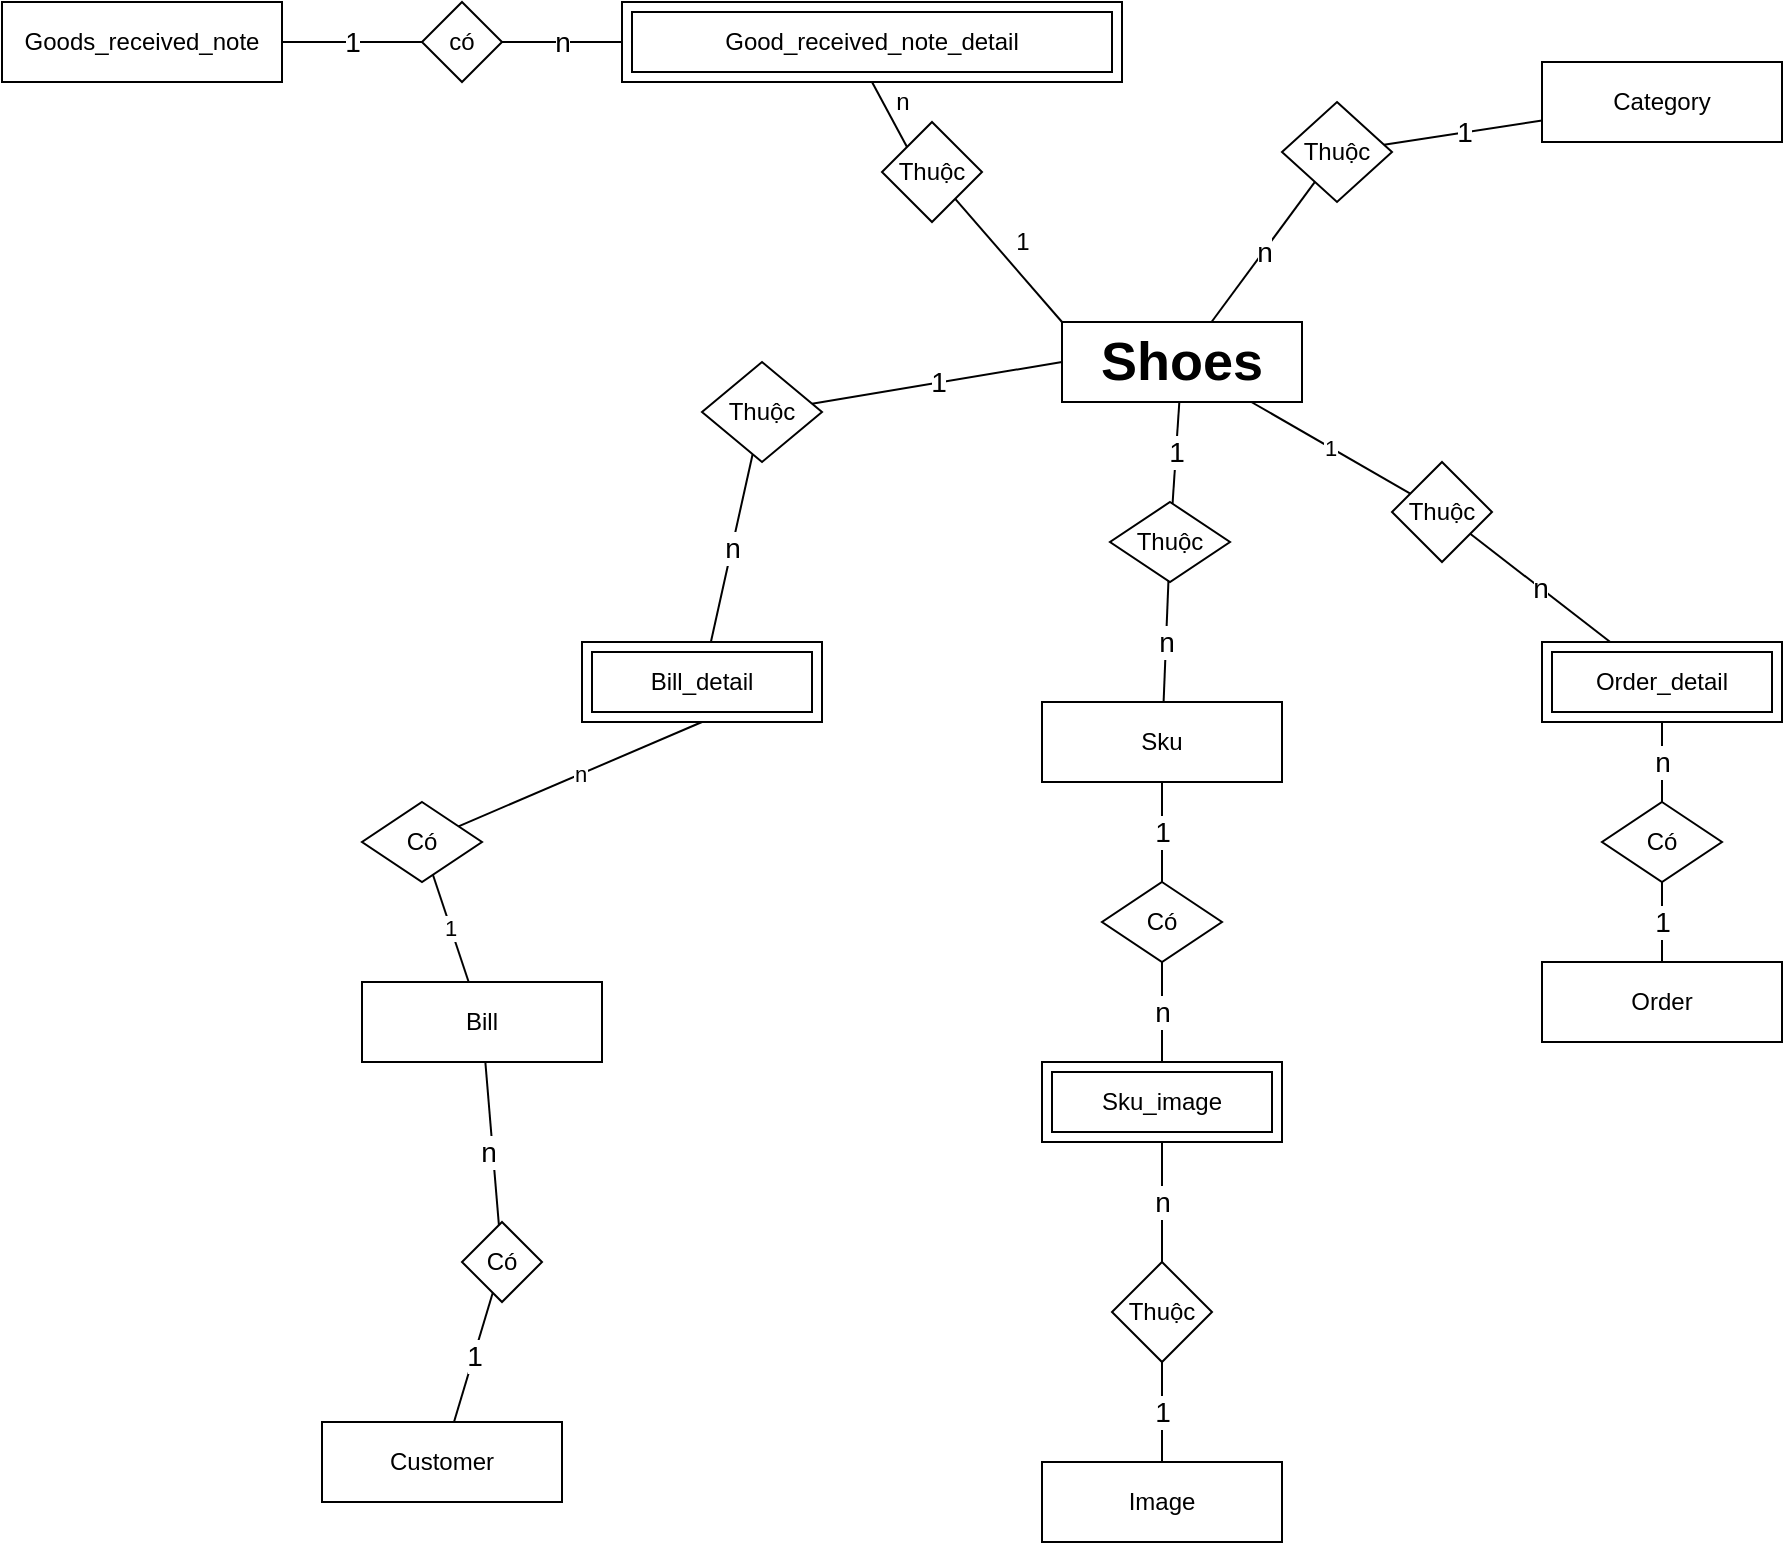 <mxfile version="13.8.0" type="device"><diagram id="CUhDt-eD9irTTYue3gpy" name="Page-1"><mxGraphModel dx="1612" dy="486" grid="1" gridSize="10" guides="1" tooltips="1" connect="1" arrows="1" fold="1" page="1" pageScale="1" pageWidth="827" pageHeight="1169" math="0" shadow="0"><root><mxCell id="0"/><mxCell id="1" parent="0"/><mxCell id="PM1sDfVieEmdt3KxkcdN-1" value="Customer" style="rounded=0;whiteSpace=wrap;html=1;" parent="1" vertex="1"><mxGeometry x="-10" y="750" width="120" height="40" as="geometry"/></mxCell><mxCell id="PM1sDfVieEmdt3KxkcdN-2" value="Sku" style="rounded=0;whiteSpace=wrap;html=1;" parent="1" vertex="1"><mxGeometry x="350" y="390" width="120" height="40" as="geometry"/></mxCell><mxCell id="PM1sDfVieEmdt3KxkcdN-3" value="Bill" style="rounded=0;whiteSpace=wrap;html=1;" parent="1" vertex="1"><mxGeometry x="10" y="530" width="120" height="40" as="geometry"/></mxCell><mxCell id="PM1sDfVieEmdt3KxkcdN-4" value="Order" style="rounded=0;whiteSpace=wrap;html=1;" parent="1" vertex="1"><mxGeometry x="600" y="520" width="120" height="40" as="geometry"/></mxCell><mxCell id="PM1sDfVieEmdt3KxkcdN-5" value="&lt;b&gt;&lt;font style=&quot;font-size: 27px&quot;&gt;Shoes&lt;/font&gt;&lt;/b&gt;" style="rounded=0;whiteSpace=wrap;html=1;" parent="1" vertex="1"><mxGeometry x="360" y="200" width="120" height="40" as="geometry"/></mxCell><mxCell id="PM1sDfVieEmdt3KxkcdN-6" value="Category" style="rounded=0;whiteSpace=wrap;html=1;" parent="1" vertex="1"><mxGeometry x="600" y="70" width="120" height="40" as="geometry"/></mxCell><mxCell id="PM1sDfVieEmdt3KxkcdN-8" style="edgeStyle=orthogonalEdgeStyle;rounded=0;orthogonalLoop=1;jettySize=auto;html=1;exitX=0.5;exitY=1;exitDx=0;exitDy=0;" parent="1" source="PM1sDfVieEmdt3KxkcdN-6" target="PM1sDfVieEmdt3KxkcdN-6" edge="1"><mxGeometry relative="1" as="geometry"/></mxCell><mxCell id="PM1sDfVieEmdt3KxkcdN-14" value="Thuộc" style="rhombus;whiteSpace=wrap;html=1;" parent="1" vertex="1"><mxGeometry x="470" y="90" width="55" height="50" as="geometry"/></mxCell><mxCell id="PM1sDfVieEmdt3KxkcdN-15" value="1" style="endArrow=none;html=1;fontSize=14;" parent="1" target="PM1sDfVieEmdt3KxkcdN-6" edge="1" source="PM1sDfVieEmdt3KxkcdN-14"><mxGeometry width="50" height="50" relative="1" as="geometry"><mxPoint x="560" y="220" as="sourcePoint"/><mxPoint x="610" y="170" as="targetPoint"/></mxGeometry></mxCell><mxCell id="PM1sDfVieEmdt3KxkcdN-16" value="n" style="endArrow=none;html=1;fontSize=14;" parent="1" target="PM1sDfVieEmdt3KxkcdN-14" edge="1" source="PM1sDfVieEmdt3KxkcdN-5"><mxGeometry width="50" height="50" relative="1" as="geometry"><mxPoint x="480" y="220" as="sourcePoint"/><mxPoint x="530" y="170" as="targetPoint"/></mxGeometry></mxCell><mxCell id="PM1sDfVieEmdt3KxkcdN-19" value="Thuộc" style="rhombus;whiteSpace=wrap;html=1;" parent="1" vertex="1"><mxGeometry x="384" y="290" width="60" height="40" as="geometry"/></mxCell><mxCell id="PM1sDfVieEmdt3KxkcdN-20" value="n" style="endArrow=none;html=1;fontSize=14;" parent="1" target="PM1sDfVieEmdt3KxkcdN-19" edge="1" source="PM1sDfVieEmdt3KxkcdN-2"><mxGeometry width="50" height="50" relative="1" as="geometry"><mxPoint x="420" y="360" as="sourcePoint"/><mxPoint x="470" y="310" as="targetPoint"/></mxGeometry></mxCell><mxCell id="PM1sDfVieEmdt3KxkcdN-21" value="1" style="endArrow=none;html=1;fontSize=14;" parent="1" source="PM1sDfVieEmdt3KxkcdN-19" edge="1" target="PM1sDfVieEmdt3KxkcdN-5"><mxGeometry width="50" height="50" relative="1" as="geometry"><mxPoint x="370" y="290" as="sourcePoint"/><mxPoint x="420" y="240" as="targetPoint"/></mxGeometry></mxCell><mxCell id="PM1sDfVieEmdt3KxkcdN-24" value="Thuộc" style="rhombus;whiteSpace=wrap;html=1;" parent="1" vertex="1"><mxGeometry x="180" y="220" width="60" height="50" as="geometry"/></mxCell><mxCell id="PM1sDfVieEmdt3KxkcdN-25" value="&lt;font style=&quot;font-size: 14px&quot;&gt;1&lt;/font&gt;" style="endArrow=none;html=1;" parent="1" source="PM1sDfVieEmdt3KxkcdN-24" edge="1"><mxGeometry width="50" height="50" relative="1" as="geometry"><mxPoint x="310" y="270" as="sourcePoint"/><mxPoint x="360" y="220" as="targetPoint"/></mxGeometry></mxCell><mxCell id="PM1sDfVieEmdt3KxkcdN-26" value="&lt;font style=&quot;font-size: 14px&quot;&gt;n&lt;/font&gt;" style="endArrow=none;html=1;" parent="1" edge="1" target="PM1sDfVieEmdt3KxkcdN-24" source="PM1sDfVieEmdt3KxkcdN-61"><mxGeometry width="50" height="50" relative="1" as="geometry"><mxPoint x="225.24" y="360.6" as="sourcePoint"/><mxPoint x="270" y="320" as="targetPoint"/></mxGeometry></mxCell><mxCell id="PM1sDfVieEmdt3KxkcdN-27" value="n" style="endArrow=none;html=1;" parent="1" edge="1" source="PM1sDfVieEmdt3KxkcdN-28"><mxGeometry width="50" height="50" relative="1" as="geometry"><mxPoint x="180" y="440" as="sourcePoint"/><mxPoint x="180" y="400" as="targetPoint"/></mxGeometry></mxCell><mxCell id="PM1sDfVieEmdt3KxkcdN-28" value="Có" style="rhombus;whiteSpace=wrap;html=1;" parent="1" vertex="1"><mxGeometry x="10" y="440" width="60" height="40" as="geometry"/></mxCell><mxCell id="PM1sDfVieEmdt3KxkcdN-29" value="1" style="endArrow=none;html=1;" parent="1" edge="1" target="PM1sDfVieEmdt3KxkcdN-28" source="PM1sDfVieEmdt3KxkcdN-3"><mxGeometry width="50" height="50" relative="1" as="geometry"><mxPoint x="180" y="520" as="sourcePoint"/><mxPoint x="180" y="480" as="targetPoint"/></mxGeometry></mxCell><mxCell id="PM1sDfVieEmdt3KxkcdN-34" value="Có" style="rhombus;whiteSpace=wrap;html=1;" parent="1" vertex="1"><mxGeometry x="630" y="440" width="60" height="40" as="geometry"/></mxCell><mxCell id="PM1sDfVieEmdt3KxkcdN-35" value="Thuộc" style="rhombus;whiteSpace=wrap;html=1;" parent="1" vertex="1"><mxGeometry x="525" y="270" width="50" height="50" as="geometry"/></mxCell><mxCell id="PM1sDfVieEmdt3KxkcdN-36" value="&lt;font style=&quot;font-size: 14px&quot;&gt;n&lt;/font&gt;" style="endArrow=none;html=1;" parent="1" edge="1" target="PM1sDfVieEmdt3KxkcdN-35" source="PM1sDfVieEmdt3KxkcdN-62"><mxGeometry width="50" height="50" relative="1" as="geometry"><mxPoint x="600" y="360" as="sourcePoint"/><mxPoint x="550" y="310" as="targetPoint"/></mxGeometry></mxCell><mxCell id="PM1sDfVieEmdt3KxkcdN-37" value="1" style="endArrow=none;html=1;" parent="1" source="PM1sDfVieEmdt3KxkcdN-35" edge="1" target="PM1sDfVieEmdt3KxkcdN-5"><mxGeometry width="50" height="50" relative="1" as="geometry"><mxPoint x="430" y="270" as="sourcePoint"/><mxPoint x="480" y="220" as="targetPoint"/></mxGeometry></mxCell><mxCell id="PM1sDfVieEmdt3KxkcdN-38" value="&lt;font style=&quot;font-size: 14px&quot;&gt;1&lt;/font&gt;" style="endArrow=none;html=1;" parent="1" source="PM1sDfVieEmdt3KxkcdN-4" edge="1" target="PM1sDfVieEmdt3KxkcdN-34"><mxGeometry width="50" height="50" relative="1" as="geometry"><mxPoint x="610" y="530" as="sourcePoint"/><mxPoint x="660" y="480" as="targetPoint"/></mxGeometry></mxCell><mxCell id="PM1sDfVieEmdt3KxkcdN-39" value="&lt;font style=&quot;font-size: 14px&quot;&gt;n&lt;/font&gt;" style="endArrow=none;html=1;" parent="1" source="PM1sDfVieEmdt3KxkcdN-34" edge="1" target="PM1sDfVieEmdt3KxkcdN-62"><mxGeometry width="50" height="50" relative="1" as="geometry"><mxPoint x="610" y="450" as="sourcePoint"/><mxPoint x="660" y="400" as="targetPoint"/></mxGeometry></mxCell><mxCell id="PM1sDfVieEmdt3KxkcdN-44" value="Có" style="rhombus;whiteSpace=wrap;html=1;" parent="1" vertex="1"><mxGeometry x="60" y="650" width="40" height="40" as="geometry"/></mxCell><mxCell id="PM1sDfVieEmdt3KxkcdN-47" value="Goods_received_note" style="rounded=0;whiteSpace=wrap;html=1;" parent="1" vertex="1"><mxGeometry x="-170" y="40" width="140" height="40" as="geometry"/></mxCell><mxCell id="PM1sDfVieEmdt3KxkcdN-48" value="Thuộc" style="rhombus;whiteSpace=wrap;html=1;" parent="1" vertex="1"><mxGeometry x="270" y="100" width="50" height="50" as="geometry"/></mxCell><mxCell id="PM1sDfVieEmdt3KxkcdN-49" value="có" style="rhombus;whiteSpace=wrap;html=1;" parent="1" vertex="1"><mxGeometry x="40" y="40" width="40" height="40" as="geometry"/></mxCell><mxCell id="PM1sDfVieEmdt3KxkcdN-50" value="" style="endArrow=none;html=1;entryX=0;entryY=0;entryDx=0;entryDy=0;" parent="1" source="PM1sDfVieEmdt3KxkcdN-48" target="PM1sDfVieEmdt3KxkcdN-5" edge="1"><mxGeometry width="50" height="50" relative="1" as="geometry"><mxPoint x="310" y="140" as="sourcePoint"/><mxPoint x="360" y="90" as="targetPoint"/></mxGeometry></mxCell><mxCell id="PM1sDfVieEmdt3KxkcdN-51" value="" style="endArrow=none;html=1;entryX=0;entryY=0;entryDx=0;entryDy=0;exitX=0.5;exitY=1;exitDx=0;exitDy=0;" parent="1" target="PM1sDfVieEmdt3KxkcdN-48" edge="1" source="PM1sDfVieEmdt3KxkcdN-58"><mxGeometry width="50" height="50" relative="1" as="geometry"><mxPoint x="240" y="80" as="sourcePoint"/><mxPoint x="290" y="30" as="targetPoint"/></mxGeometry></mxCell><mxCell id="PM1sDfVieEmdt3KxkcdN-52" value="&lt;font style=&quot;font-size: 14px&quot;&gt;1&lt;/font&gt;" style="endArrow=none;html=1;" parent="1" target="PM1sDfVieEmdt3KxkcdN-49" edge="1" source="PM1sDfVieEmdt3KxkcdN-47"><mxGeometry width="50" height="50" relative="1" as="geometry"><mxPoint y="60" as="sourcePoint"/><mxPoint x="50" y="10" as="targetPoint"/></mxGeometry></mxCell><mxCell id="PM1sDfVieEmdt3KxkcdN-53" value="1" style="text;html=1;align=center;verticalAlign=middle;resizable=0;points=[];autosize=1;" parent="1" vertex="1"><mxGeometry x="330" y="150" width="20" height="20" as="geometry"/></mxCell><mxCell id="PM1sDfVieEmdt3KxkcdN-56" value="" style="endArrow=none;html=1;" parent="1" target="PM1sDfVieEmdt3KxkcdN-44" edge="1" source="PM1sDfVieEmdt3KxkcdN-3"><mxGeometry width="50" height="50" relative="1" as="geometry"><mxPoint x="240" y="540" as="sourcePoint"/><mxPoint x="290" y="490" as="targetPoint"/></mxGeometry></mxCell><mxCell id="cv6I_WehXZuGuXEB7bAD-3" value="n" style="edgeLabel;html=1;align=center;verticalAlign=middle;resizable=0;points=[];fontSize=14;" vertex="1" connectable="0" parent="PM1sDfVieEmdt3KxkcdN-56"><mxGeometry x="0.105" y="-3" relative="1" as="geometry"><mxPoint as="offset"/></mxGeometry></mxCell><mxCell id="PM1sDfVieEmdt3KxkcdN-57" value="1" style="endArrow=none;html=1;fontSize=14;" parent="1" target="PM1sDfVieEmdt3KxkcdN-1" edge="1" source="PM1sDfVieEmdt3KxkcdN-44"><mxGeometry width="50" height="50" relative="1" as="geometry"><mxPoint x="320" y="540" as="sourcePoint"/><mxPoint x="370" y="490" as="targetPoint"/></mxGeometry></mxCell><mxCell id="PM1sDfVieEmdt3KxkcdN-58" value="&lt;span&gt;Good_received_note_detail&lt;/span&gt;" style="shape=ext;margin=3;double=1;whiteSpace=wrap;html=1;align=center;" parent="1" vertex="1"><mxGeometry x="140" y="40" width="250" height="40" as="geometry"/></mxCell><mxCell id="PM1sDfVieEmdt3KxkcdN-59" value="n" style="text;html=1;align=center;verticalAlign=middle;resizable=0;points=[];autosize=1;" parent="1" vertex="1"><mxGeometry x="270" y="80" width="20" height="20" as="geometry"/></mxCell><mxCell id="PM1sDfVieEmdt3KxkcdN-60" value="&lt;font style=&quot;font-size: 14px&quot;&gt;n&lt;/font&gt;" style="endArrow=none;html=1;" parent="1" target="PM1sDfVieEmdt3KxkcdN-58" edge="1" source="PM1sDfVieEmdt3KxkcdN-49"><mxGeometry width="50" height="50" relative="1" as="geometry"><mxPoint x="80" y="60" as="sourcePoint"/><mxPoint x="130" y="10" as="targetPoint"/></mxGeometry></mxCell><mxCell id="PM1sDfVieEmdt3KxkcdN-61" value="Bill_detail" style="shape=ext;margin=3;double=1;whiteSpace=wrap;html=1;align=center;" parent="1" vertex="1"><mxGeometry x="120" y="360" width="120" height="40" as="geometry"/></mxCell><mxCell id="PM1sDfVieEmdt3KxkcdN-62" value="Order_detail" style="shape=ext;margin=3;double=1;whiteSpace=wrap;html=1;align=center;" parent="1" vertex="1"><mxGeometry x="600" y="360" width="120" height="40" as="geometry"/></mxCell><mxCell id="cv6I_WehXZuGuXEB7bAD-4" value="Image" style="rounded=0;whiteSpace=wrap;html=1;" vertex="1" parent="1"><mxGeometry x="350" y="770" width="120" height="40" as="geometry"/></mxCell><mxCell id="cv6I_WehXZuGuXEB7bAD-7" value="1" style="endArrow=none;html=1;fontSize=14;exitX=0.5;exitY=0;exitDx=0;exitDy=0;entryX=0.5;entryY=1;entryDx=0;entryDy=0;" edge="1" parent="1" source="cv6I_WehXZuGuXEB7bAD-4" target="cv6I_WehXZuGuXEB7bAD-9"><mxGeometry width="50" height="50" relative="1" as="geometry"><mxPoint x="260" y="600" as="sourcePoint"/><mxPoint x="370" y="630" as="targetPoint"/></mxGeometry></mxCell><mxCell id="cv6I_WehXZuGuXEB7bAD-9" value="Thuộc" style="rhombus;whiteSpace=wrap;html=1;" vertex="1" parent="1"><mxGeometry x="385" y="670" width="50" height="50" as="geometry"/></mxCell><mxCell id="cv6I_WehXZuGuXEB7bAD-12" value="n" style="endArrow=none;html=1;fontSize=14;exitX=0.5;exitY=0;exitDx=0;exitDy=0;entryX=0.5;entryY=1;entryDx=0;entryDy=0;" edge="1" parent="1" source="cv6I_WehXZuGuXEB7bAD-9" target="cv6I_WehXZuGuXEB7bAD-13"><mxGeometry width="50" height="50" relative="1" as="geometry"><mxPoint x="230" y="570" as="sourcePoint"/><mxPoint x="240" y="540" as="targetPoint"/></mxGeometry></mxCell><mxCell id="cv6I_WehXZuGuXEB7bAD-13" value="Sku_image" style="shape=ext;margin=3;double=1;whiteSpace=wrap;html=1;align=center;" vertex="1" parent="1"><mxGeometry x="350" y="570" width="120" height="40" as="geometry"/></mxCell><mxCell id="cv6I_WehXZuGuXEB7bAD-14" value="n" style="endArrow=none;html=1;fontSize=14;exitX=0.5;exitY=0;exitDx=0;exitDy=0;entryX=0.5;entryY=1;entryDx=0;entryDy=0;" edge="1" parent="1" source="cv6I_WehXZuGuXEB7bAD-13" target="cv6I_WehXZuGuXEB7bAD-16"><mxGeometry width="50" height="50" relative="1" as="geometry"><mxPoint x="260" y="570" as="sourcePoint"/><mxPoint x="230" y="530" as="targetPoint"/></mxGeometry></mxCell><mxCell id="cv6I_WehXZuGuXEB7bAD-16" value="Có" style="rhombus;whiteSpace=wrap;html=1;" vertex="1" parent="1"><mxGeometry x="380" y="480" width="60" height="40" as="geometry"/></mxCell><mxCell id="cv6I_WehXZuGuXEB7bAD-17" value="1" style="endArrow=none;html=1;fontSize=14;" edge="1" parent="1" source="cv6I_WehXZuGuXEB7bAD-16" target="PM1sDfVieEmdt3KxkcdN-2"><mxGeometry width="50" height="50" relative="1" as="geometry"><mxPoint x="210" y="650" as="sourcePoint"/><mxPoint x="260" y="600" as="targetPoint"/></mxGeometry></mxCell></root></mxGraphModel></diagram></mxfile>
